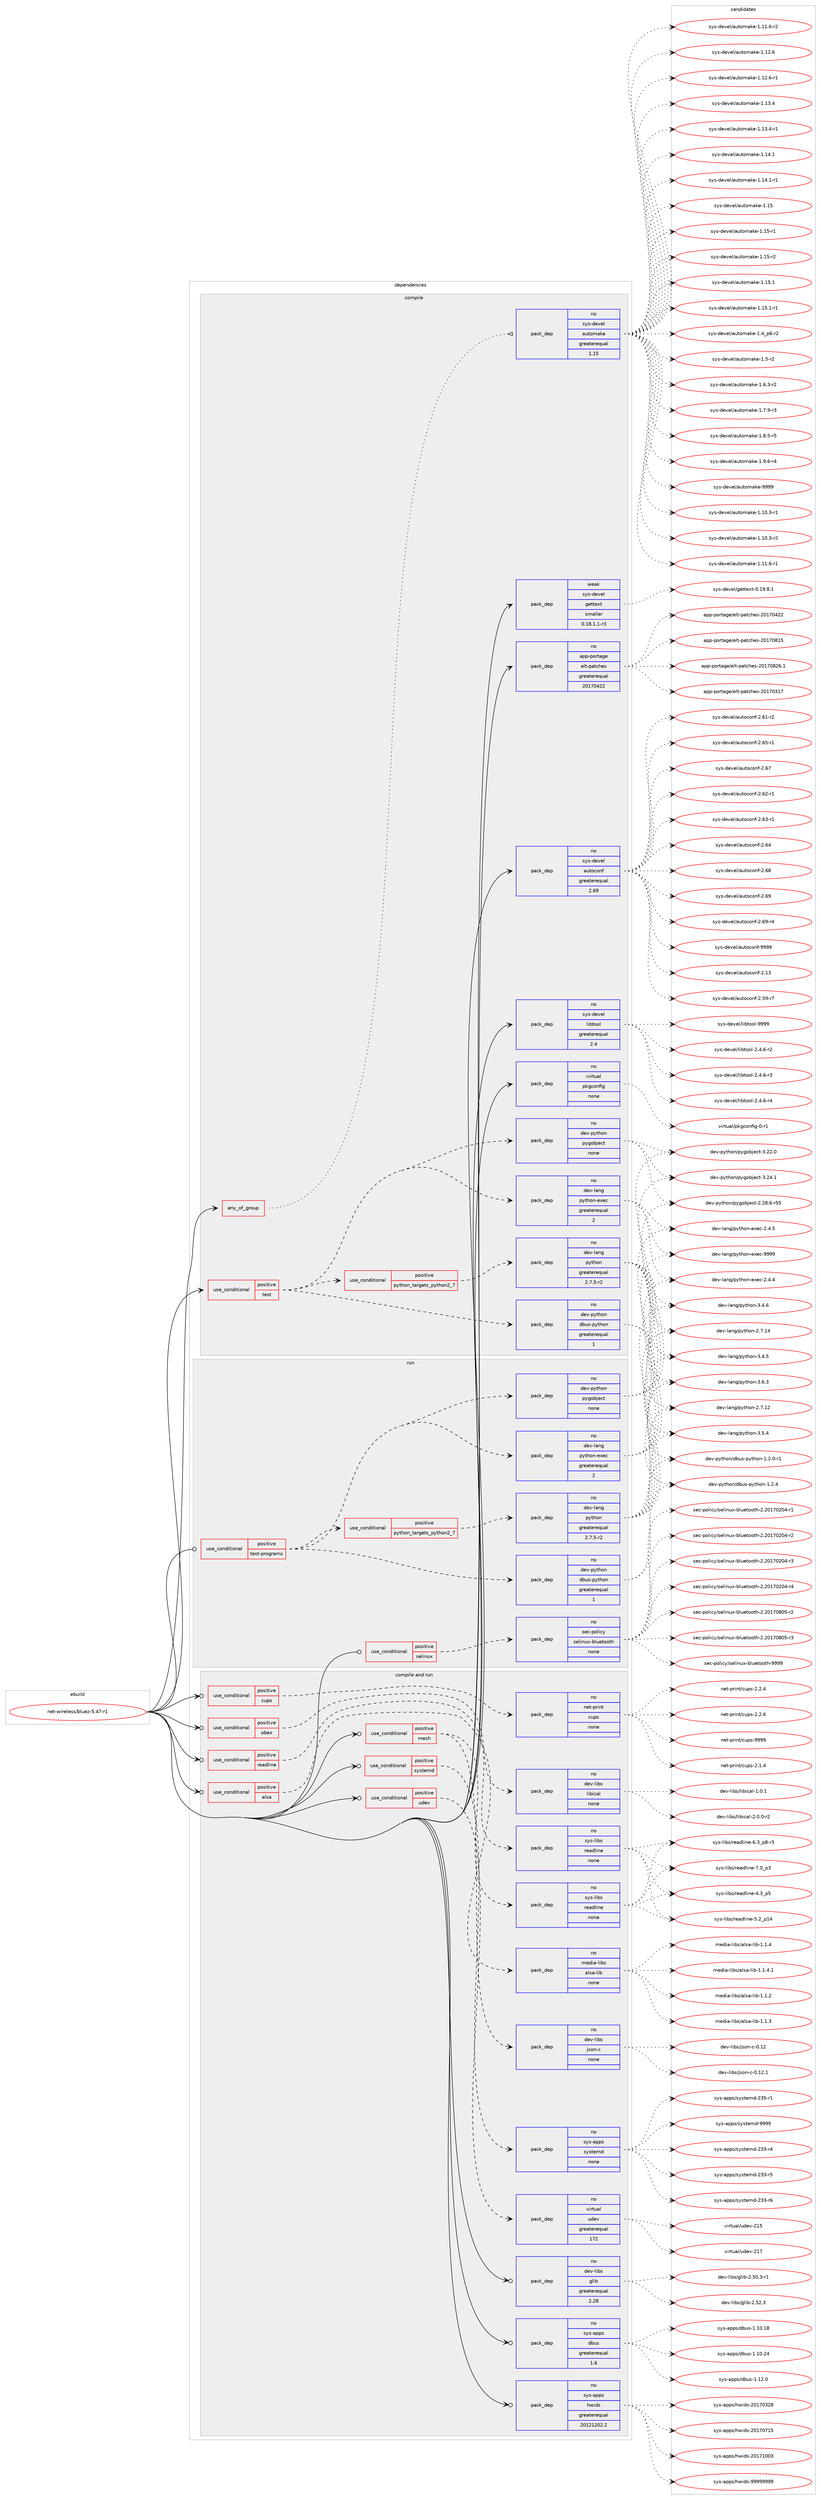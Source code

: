 digraph prolog {

# *************
# Graph options
# *************

newrank=true;
concentrate=true;
compound=true;
graph [rankdir=LR,fontname=Helvetica,fontsize=10,ranksep=1.5];#, ranksep=2.5, nodesep=0.2];
edge  [arrowhead=vee];
node  [fontname=Helvetica,fontsize=10];

# **********
# The ebuild
# **********

subgraph cluster_leftcol {
color=gray;
rank=same;
label=<<i>ebuild</i>>;
id [label="net-wireless/bluez-5.47-r1", color=red, width=4, href="../net-wireless/bluez-5.47-r1.svg"];
}

# ****************
# The dependencies
# ****************

subgraph cluster_midcol {
color=gray;
label=<<i>dependencies</i>>;
subgraph cluster_compile {
fillcolor="#eeeeee";
style=filled;
label=<<i>compile</i>>;
subgraph any7382 {
dependency439016 [label=<<TABLE BORDER="0" CELLBORDER="1" CELLSPACING="0" CELLPADDING="4"><TR><TD CELLPADDING="10">any_of_group</TD></TR></TABLE>>, shape=none, color=red];subgraph pack322866 {
dependency439017 [label=<<TABLE BORDER="0" CELLBORDER="1" CELLSPACING="0" CELLPADDING="4" WIDTH="220"><TR><TD ROWSPAN="6" CELLPADDING="30">pack_dep</TD></TR><TR><TD WIDTH="110">no</TD></TR><TR><TD>sys-devel</TD></TR><TR><TD>automake</TD></TR><TR><TD>greaterequal</TD></TR><TR><TD>1.15</TD></TR></TABLE>>, shape=none, color=blue];
}
dependency439016:e -> dependency439017:w [weight=20,style="dotted",arrowhead="oinv"];
}
id:e -> dependency439016:w [weight=20,style="solid",arrowhead="vee"];
subgraph cond108531 {
dependency439018 [label=<<TABLE BORDER="0" CELLBORDER="1" CELLSPACING="0" CELLPADDING="4"><TR><TD ROWSPAN="3" CELLPADDING="10">use_conditional</TD></TR><TR><TD>positive</TD></TR><TR><TD>test</TD></TR></TABLE>>, shape=none, color=red];
subgraph cond108532 {
dependency439019 [label=<<TABLE BORDER="0" CELLBORDER="1" CELLSPACING="0" CELLPADDING="4"><TR><TD ROWSPAN="3" CELLPADDING="10">use_conditional</TD></TR><TR><TD>positive</TD></TR><TR><TD>python_targets_python2_7</TD></TR></TABLE>>, shape=none, color=red];
subgraph pack322867 {
dependency439020 [label=<<TABLE BORDER="0" CELLBORDER="1" CELLSPACING="0" CELLPADDING="4" WIDTH="220"><TR><TD ROWSPAN="6" CELLPADDING="30">pack_dep</TD></TR><TR><TD WIDTH="110">no</TD></TR><TR><TD>dev-lang</TD></TR><TR><TD>python</TD></TR><TR><TD>greaterequal</TD></TR><TR><TD>2.7.5-r2</TD></TR></TABLE>>, shape=none, color=blue];
}
dependency439019:e -> dependency439020:w [weight=20,style="dashed",arrowhead="vee"];
}
dependency439018:e -> dependency439019:w [weight=20,style="dashed",arrowhead="vee"];
subgraph pack322868 {
dependency439021 [label=<<TABLE BORDER="0" CELLBORDER="1" CELLSPACING="0" CELLPADDING="4" WIDTH="220"><TR><TD ROWSPAN="6" CELLPADDING="30">pack_dep</TD></TR><TR><TD WIDTH="110">no</TD></TR><TR><TD>dev-lang</TD></TR><TR><TD>python-exec</TD></TR><TR><TD>greaterequal</TD></TR><TR><TD>2</TD></TR></TABLE>>, shape=none, color=blue];
}
dependency439018:e -> dependency439021:w [weight=20,style="dashed",arrowhead="vee"];
subgraph pack322869 {
dependency439022 [label=<<TABLE BORDER="0" CELLBORDER="1" CELLSPACING="0" CELLPADDING="4" WIDTH="220"><TR><TD ROWSPAN="6" CELLPADDING="30">pack_dep</TD></TR><TR><TD WIDTH="110">no</TD></TR><TR><TD>dev-python</TD></TR><TR><TD>dbus-python</TD></TR><TR><TD>greaterequal</TD></TR><TR><TD>1</TD></TR></TABLE>>, shape=none, color=blue];
}
dependency439018:e -> dependency439022:w [weight=20,style="dashed",arrowhead="vee"];
subgraph pack322870 {
dependency439023 [label=<<TABLE BORDER="0" CELLBORDER="1" CELLSPACING="0" CELLPADDING="4" WIDTH="220"><TR><TD ROWSPAN="6" CELLPADDING="30">pack_dep</TD></TR><TR><TD WIDTH="110">no</TD></TR><TR><TD>dev-python</TD></TR><TR><TD>pygobject</TD></TR><TR><TD>none</TD></TR><TR><TD></TD></TR></TABLE>>, shape=none, color=blue];
}
dependency439018:e -> dependency439023:w [weight=20,style="dashed",arrowhead="vee"];
}
id:e -> dependency439018:w [weight=20,style="solid",arrowhead="vee"];
subgraph pack322871 {
dependency439024 [label=<<TABLE BORDER="0" CELLBORDER="1" CELLSPACING="0" CELLPADDING="4" WIDTH="220"><TR><TD ROWSPAN="6" CELLPADDING="30">pack_dep</TD></TR><TR><TD WIDTH="110">no</TD></TR><TR><TD>app-portage</TD></TR><TR><TD>elt-patches</TD></TR><TR><TD>greaterequal</TD></TR><TR><TD>20170422</TD></TR></TABLE>>, shape=none, color=blue];
}
id:e -> dependency439024:w [weight=20,style="solid",arrowhead="vee"];
subgraph pack322872 {
dependency439025 [label=<<TABLE BORDER="0" CELLBORDER="1" CELLSPACING="0" CELLPADDING="4" WIDTH="220"><TR><TD ROWSPAN="6" CELLPADDING="30">pack_dep</TD></TR><TR><TD WIDTH="110">no</TD></TR><TR><TD>sys-devel</TD></TR><TR><TD>autoconf</TD></TR><TR><TD>greaterequal</TD></TR><TR><TD>2.69</TD></TR></TABLE>>, shape=none, color=blue];
}
id:e -> dependency439025:w [weight=20,style="solid",arrowhead="vee"];
subgraph pack322873 {
dependency439026 [label=<<TABLE BORDER="0" CELLBORDER="1" CELLSPACING="0" CELLPADDING="4" WIDTH="220"><TR><TD ROWSPAN="6" CELLPADDING="30">pack_dep</TD></TR><TR><TD WIDTH="110">no</TD></TR><TR><TD>sys-devel</TD></TR><TR><TD>libtool</TD></TR><TR><TD>greaterequal</TD></TR><TR><TD>2.4</TD></TR></TABLE>>, shape=none, color=blue];
}
id:e -> dependency439026:w [weight=20,style="solid",arrowhead="vee"];
subgraph pack322874 {
dependency439027 [label=<<TABLE BORDER="0" CELLBORDER="1" CELLSPACING="0" CELLPADDING="4" WIDTH="220"><TR><TD ROWSPAN="6" CELLPADDING="30">pack_dep</TD></TR><TR><TD WIDTH="110">no</TD></TR><TR><TD>virtual</TD></TR><TR><TD>pkgconfig</TD></TR><TR><TD>none</TD></TR><TR><TD></TD></TR></TABLE>>, shape=none, color=blue];
}
id:e -> dependency439027:w [weight=20,style="solid",arrowhead="vee"];
subgraph pack322875 {
dependency439028 [label=<<TABLE BORDER="0" CELLBORDER="1" CELLSPACING="0" CELLPADDING="4" WIDTH="220"><TR><TD ROWSPAN="6" CELLPADDING="30">pack_dep</TD></TR><TR><TD WIDTH="110">weak</TD></TR><TR><TD>sys-devel</TD></TR><TR><TD>gettext</TD></TR><TR><TD>smaller</TD></TR><TR><TD>0.18.1.1-r3</TD></TR></TABLE>>, shape=none, color=blue];
}
id:e -> dependency439028:w [weight=20,style="solid",arrowhead="vee"];
}
subgraph cluster_compileandrun {
fillcolor="#eeeeee";
style=filled;
label=<<i>compile and run</i>>;
subgraph cond108533 {
dependency439029 [label=<<TABLE BORDER="0" CELLBORDER="1" CELLSPACING="0" CELLPADDING="4"><TR><TD ROWSPAN="3" CELLPADDING="10">use_conditional</TD></TR><TR><TD>positive</TD></TR><TR><TD>alsa</TD></TR></TABLE>>, shape=none, color=red];
subgraph pack322876 {
dependency439030 [label=<<TABLE BORDER="0" CELLBORDER="1" CELLSPACING="0" CELLPADDING="4" WIDTH="220"><TR><TD ROWSPAN="6" CELLPADDING="30">pack_dep</TD></TR><TR><TD WIDTH="110">no</TD></TR><TR><TD>media-libs</TD></TR><TR><TD>alsa-lib</TD></TR><TR><TD>none</TD></TR><TR><TD></TD></TR></TABLE>>, shape=none, color=blue];
}
dependency439029:e -> dependency439030:w [weight=20,style="dashed",arrowhead="vee"];
}
id:e -> dependency439029:w [weight=20,style="solid",arrowhead="odotvee"];
subgraph cond108534 {
dependency439031 [label=<<TABLE BORDER="0" CELLBORDER="1" CELLSPACING="0" CELLPADDING="4"><TR><TD ROWSPAN="3" CELLPADDING="10">use_conditional</TD></TR><TR><TD>positive</TD></TR><TR><TD>cups</TD></TR></TABLE>>, shape=none, color=red];
subgraph pack322877 {
dependency439032 [label=<<TABLE BORDER="0" CELLBORDER="1" CELLSPACING="0" CELLPADDING="4" WIDTH="220"><TR><TD ROWSPAN="6" CELLPADDING="30">pack_dep</TD></TR><TR><TD WIDTH="110">no</TD></TR><TR><TD>net-print</TD></TR><TR><TD>cups</TD></TR><TR><TD>none</TD></TR><TR><TD></TD></TR></TABLE>>, shape=none, color=blue];
}
dependency439031:e -> dependency439032:w [weight=20,style="dashed",arrowhead="vee"];
}
id:e -> dependency439031:w [weight=20,style="solid",arrowhead="odotvee"];
subgraph cond108535 {
dependency439033 [label=<<TABLE BORDER="0" CELLBORDER="1" CELLSPACING="0" CELLPADDING="4"><TR><TD ROWSPAN="3" CELLPADDING="10">use_conditional</TD></TR><TR><TD>positive</TD></TR><TR><TD>mesh</TD></TR></TABLE>>, shape=none, color=red];
subgraph pack322878 {
dependency439034 [label=<<TABLE BORDER="0" CELLBORDER="1" CELLSPACING="0" CELLPADDING="4" WIDTH="220"><TR><TD ROWSPAN="6" CELLPADDING="30">pack_dep</TD></TR><TR><TD WIDTH="110">no</TD></TR><TR><TD>dev-libs</TD></TR><TR><TD>json-c</TD></TR><TR><TD>none</TD></TR><TR><TD></TD></TR></TABLE>>, shape=none, color=blue];
}
dependency439033:e -> dependency439034:w [weight=20,style="dashed",arrowhead="vee"];
subgraph pack322879 {
dependency439035 [label=<<TABLE BORDER="0" CELLBORDER="1" CELLSPACING="0" CELLPADDING="4" WIDTH="220"><TR><TD ROWSPAN="6" CELLPADDING="30">pack_dep</TD></TR><TR><TD WIDTH="110">no</TD></TR><TR><TD>sys-libs</TD></TR><TR><TD>readline</TD></TR><TR><TD>none</TD></TR><TR><TD></TD></TR></TABLE>>, shape=none, color=blue];
}
dependency439033:e -> dependency439035:w [weight=20,style="dashed",arrowhead="vee"];
}
id:e -> dependency439033:w [weight=20,style="solid",arrowhead="odotvee"];
subgraph cond108536 {
dependency439036 [label=<<TABLE BORDER="0" CELLBORDER="1" CELLSPACING="0" CELLPADDING="4"><TR><TD ROWSPAN="3" CELLPADDING="10">use_conditional</TD></TR><TR><TD>positive</TD></TR><TR><TD>obex</TD></TR></TABLE>>, shape=none, color=red];
subgraph pack322880 {
dependency439037 [label=<<TABLE BORDER="0" CELLBORDER="1" CELLSPACING="0" CELLPADDING="4" WIDTH="220"><TR><TD ROWSPAN="6" CELLPADDING="30">pack_dep</TD></TR><TR><TD WIDTH="110">no</TD></TR><TR><TD>dev-libs</TD></TR><TR><TD>libical</TD></TR><TR><TD>none</TD></TR><TR><TD></TD></TR></TABLE>>, shape=none, color=blue];
}
dependency439036:e -> dependency439037:w [weight=20,style="dashed",arrowhead="vee"];
}
id:e -> dependency439036:w [weight=20,style="solid",arrowhead="odotvee"];
subgraph cond108537 {
dependency439038 [label=<<TABLE BORDER="0" CELLBORDER="1" CELLSPACING="0" CELLPADDING="4"><TR><TD ROWSPAN="3" CELLPADDING="10">use_conditional</TD></TR><TR><TD>positive</TD></TR><TR><TD>readline</TD></TR></TABLE>>, shape=none, color=red];
subgraph pack322881 {
dependency439039 [label=<<TABLE BORDER="0" CELLBORDER="1" CELLSPACING="0" CELLPADDING="4" WIDTH="220"><TR><TD ROWSPAN="6" CELLPADDING="30">pack_dep</TD></TR><TR><TD WIDTH="110">no</TD></TR><TR><TD>sys-libs</TD></TR><TR><TD>readline</TD></TR><TR><TD>none</TD></TR><TR><TD></TD></TR></TABLE>>, shape=none, color=blue];
}
dependency439038:e -> dependency439039:w [weight=20,style="dashed",arrowhead="vee"];
}
id:e -> dependency439038:w [weight=20,style="solid",arrowhead="odotvee"];
subgraph cond108538 {
dependency439040 [label=<<TABLE BORDER="0" CELLBORDER="1" CELLSPACING="0" CELLPADDING="4"><TR><TD ROWSPAN="3" CELLPADDING="10">use_conditional</TD></TR><TR><TD>positive</TD></TR><TR><TD>systemd</TD></TR></TABLE>>, shape=none, color=red];
subgraph pack322882 {
dependency439041 [label=<<TABLE BORDER="0" CELLBORDER="1" CELLSPACING="0" CELLPADDING="4" WIDTH="220"><TR><TD ROWSPAN="6" CELLPADDING="30">pack_dep</TD></TR><TR><TD WIDTH="110">no</TD></TR><TR><TD>sys-apps</TD></TR><TR><TD>systemd</TD></TR><TR><TD>none</TD></TR><TR><TD></TD></TR></TABLE>>, shape=none, color=blue];
}
dependency439040:e -> dependency439041:w [weight=20,style="dashed",arrowhead="vee"];
}
id:e -> dependency439040:w [weight=20,style="solid",arrowhead="odotvee"];
subgraph cond108539 {
dependency439042 [label=<<TABLE BORDER="0" CELLBORDER="1" CELLSPACING="0" CELLPADDING="4"><TR><TD ROWSPAN="3" CELLPADDING="10">use_conditional</TD></TR><TR><TD>positive</TD></TR><TR><TD>udev</TD></TR></TABLE>>, shape=none, color=red];
subgraph pack322883 {
dependency439043 [label=<<TABLE BORDER="0" CELLBORDER="1" CELLSPACING="0" CELLPADDING="4" WIDTH="220"><TR><TD ROWSPAN="6" CELLPADDING="30">pack_dep</TD></TR><TR><TD WIDTH="110">no</TD></TR><TR><TD>virtual</TD></TR><TR><TD>udev</TD></TR><TR><TD>greaterequal</TD></TR><TR><TD>172</TD></TR></TABLE>>, shape=none, color=blue];
}
dependency439042:e -> dependency439043:w [weight=20,style="dashed",arrowhead="vee"];
}
id:e -> dependency439042:w [weight=20,style="solid",arrowhead="odotvee"];
subgraph pack322884 {
dependency439044 [label=<<TABLE BORDER="0" CELLBORDER="1" CELLSPACING="0" CELLPADDING="4" WIDTH="220"><TR><TD ROWSPAN="6" CELLPADDING="30">pack_dep</TD></TR><TR><TD WIDTH="110">no</TD></TR><TR><TD>dev-libs</TD></TR><TR><TD>glib</TD></TR><TR><TD>greaterequal</TD></TR><TR><TD>2.28</TD></TR></TABLE>>, shape=none, color=blue];
}
id:e -> dependency439044:w [weight=20,style="solid",arrowhead="odotvee"];
subgraph pack322885 {
dependency439045 [label=<<TABLE BORDER="0" CELLBORDER="1" CELLSPACING="0" CELLPADDING="4" WIDTH="220"><TR><TD ROWSPAN="6" CELLPADDING="30">pack_dep</TD></TR><TR><TD WIDTH="110">no</TD></TR><TR><TD>sys-apps</TD></TR><TR><TD>dbus</TD></TR><TR><TD>greaterequal</TD></TR><TR><TD>1.6</TD></TR></TABLE>>, shape=none, color=blue];
}
id:e -> dependency439045:w [weight=20,style="solid",arrowhead="odotvee"];
subgraph pack322886 {
dependency439046 [label=<<TABLE BORDER="0" CELLBORDER="1" CELLSPACING="0" CELLPADDING="4" WIDTH="220"><TR><TD ROWSPAN="6" CELLPADDING="30">pack_dep</TD></TR><TR><TD WIDTH="110">no</TD></TR><TR><TD>sys-apps</TD></TR><TR><TD>hwids</TD></TR><TR><TD>greaterequal</TD></TR><TR><TD>20121202.2</TD></TR></TABLE>>, shape=none, color=blue];
}
id:e -> dependency439046:w [weight=20,style="solid",arrowhead="odotvee"];
}
subgraph cluster_run {
fillcolor="#eeeeee";
style=filled;
label=<<i>run</i>>;
subgraph cond108540 {
dependency439047 [label=<<TABLE BORDER="0" CELLBORDER="1" CELLSPACING="0" CELLPADDING="4"><TR><TD ROWSPAN="3" CELLPADDING="10">use_conditional</TD></TR><TR><TD>positive</TD></TR><TR><TD>selinux</TD></TR></TABLE>>, shape=none, color=red];
subgraph pack322887 {
dependency439048 [label=<<TABLE BORDER="0" CELLBORDER="1" CELLSPACING="0" CELLPADDING="4" WIDTH="220"><TR><TD ROWSPAN="6" CELLPADDING="30">pack_dep</TD></TR><TR><TD WIDTH="110">no</TD></TR><TR><TD>sec-policy</TD></TR><TR><TD>selinux-bluetooth</TD></TR><TR><TD>none</TD></TR><TR><TD></TD></TR></TABLE>>, shape=none, color=blue];
}
dependency439047:e -> dependency439048:w [weight=20,style="dashed",arrowhead="vee"];
}
id:e -> dependency439047:w [weight=20,style="solid",arrowhead="odot"];
subgraph cond108541 {
dependency439049 [label=<<TABLE BORDER="0" CELLBORDER="1" CELLSPACING="0" CELLPADDING="4"><TR><TD ROWSPAN="3" CELLPADDING="10">use_conditional</TD></TR><TR><TD>positive</TD></TR><TR><TD>test-programs</TD></TR></TABLE>>, shape=none, color=red];
subgraph cond108542 {
dependency439050 [label=<<TABLE BORDER="0" CELLBORDER="1" CELLSPACING="0" CELLPADDING="4"><TR><TD ROWSPAN="3" CELLPADDING="10">use_conditional</TD></TR><TR><TD>positive</TD></TR><TR><TD>python_targets_python2_7</TD></TR></TABLE>>, shape=none, color=red];
subgraph pack322888 {
dependency439051 [label=<<TABLE BORDER="0" CELLBORDER="1" CELLSPACING="0" CELLPADDING="4" WIDTH="220"><TR><TD ROWSPAN="6" CELLPADDING="30">pack_dep</TD></TR><TR><TD WIDTH="110">no</TD></TR><TR><TD>dev-lang</TD></TR><TR><TD>python</TD></TR><TR><TD>greaterequal</TD></TR><TR><TD>2.7.5-r2</TD></TR></TABLE>>, shape=none, color=blue];
}
dependency439050:e -> dependency439051:w [weight=20,style="dashed",arrowhead="vee"];
}
dependency439049:e -> dependency439050:w [weight=20,style="dashed",arrowhead="vee"];
subgraph pack322889 {
dependency439052 [label=<<TABLE BORDER="0" CELLBORDER="1" CELLSPACING="0" CELLPADDING="4" WIDTH="220"><TR><TD ROWSPAN="6" CELLPADDING="30">pack_dep</TD></TR><TR><TD WIDTH="110">no</TD></TR><TR><TD>dev-lang</TD></TR><TR><TD>python-exec</TD></TR><TR><TD>greaterequal</TD></TR><TR><TD>2</TD></TR></TABLE>>, shape=none, color=blue];
}
dependency439049:e -> dependency439052:w [weight=20,style="dashed",arrowhead="vee"];
subgraph pack322890 {
dependency439053 [label=<<TABLE BORDER="0" CELLBORDER="1" CELLSPACING="0" CELLPADDING="4" WIDTH="220"><TR><TD ROWSPAN="6" CELLPADDING="30">pack_dep</TD></TR><TR><TD WIDTH="110">no</TD></TR><TR><TD>dev-python</TD></TR><TR><TD>dbus-python</TD></TR><TR><TD>greaterequal</TD></TR><TR><TD>1</TD></TR></TABLE>>, shape=none, color=blue];
}
dependency439049:e -> dependency439053:w [weight=20,style="dashed",arrowhead="vee"];
subgraph pack322891 {
dependency439054 [label=<<TABLE BORDER="0" CELLBORDER="1" CELLSPACING="0" CELLPADDING="4" WIDTH="220"><TR><TD ROWSPAN="6" CELLPADDING="30">pack_dep</TD></TR><TR><TD WIDTH="110">no</TD></TR><TR><TD>dev-python</TD></TR><TR><TD>pygobject</TD></TR><TR><TD>none</TD></TR><TR><TD></TD></TR></TABLE>>, shape=none, color=blue];
}
dependency439049:e -> dependency439054:w [weight=20,style="dashed",arrowhead="vee"];
}
id:e -> dependency439049:w [weight=20,style="solid",arrowhead="odot"];
}
}

# **************
# The candidates
# **************

subgraph cluster_choices {
rank=same;
color=gray;
label=<<i>candidates</i>>;

subgraph choice322866 {
color=black;
nodesep=1;
choice11512111545100101118101108479711711611110997107101454946494846514511449 [label="sys-devel/automake-1.10.3-r1", color=red, width=4,href="../sys-devel/automake-1.10.3-r1.svg"];
choice11512111545100101118101108479711711611110997107101454946494846514511450 [label="sys-devel/automake-1.10.3-r2", color=red, width=4,href="../sys-devel/automake-1.10.3-r2.svg"];
choice11512111545100101118101108479711711611110997107101454946494946544511449 [label="sys-devel/automake-1.11.6-r1", color=red, width=4,href="../sys-devel/automake-1.11.6-r1.svg"];
choice11512111545100101118101108479711711611110997107101454946494946544511450 [label="sys-devel/automake-1.11.6-r2", color=red, width=4,href="../sys-devel/automake-1.11.6-r2.svg"];
choice1151211154510010111810110847971171161111099710710145494649504654 [label="sys-devel/automake-1.12.6", color=red, width=4,href="../sys-devel/automake-1.12.6.svg"];
choice11512111545100101118101108479711711611110997107101454946495046544511449 [label="sys-devel/automake-1.12.6-r1", color=red, width=4,href="../sys-devel/automake-1.12.6-r1.svg"];
choice1151211154510010111810110847971171161111099710710145494649514652 [label="sys-devel/automake-1.13.4", color=red, width=4,href="../sys-devel/automake-1.13.4.svg"];
choice11512111545100101118101108479711711611110997107101454946495146524511449 [label="sys-devel/automake-1.13.4-r1", color=red, width=4,href="../sys-devel/automake-1.13.4-r1.svg"];
choice1151211154510010111810110847971171161111099710710145494649524649 [label="sys-devel/automake-1.14.1", color=red, width=4,href="../sys-devel/automake-1.14.1.svg"];
choice11512111545100101118101108479711711611110997107101454946495246494511449 [label="sys-devel/automake-1.14.1-r1", color=red, width=4,href="../sys-devel/automake-1.14.1-r1.svg"];
choice115121115451001011181011084797117116111109971071014549464953 [label="sys-devel/automake-1.15", color=red, width=4,href="../sys-devel/automake-1.15.svg"];
choice1151211154510010111810110847971171161111099710710145494649534511449 [label="sys-devel/automake-1.15-r1", color=red, width=4,href="../sys-devel/automake-1.15-r1.svg"];
choice1151211154510010111810110847971171161111099710710145494649534511450 [label="sys-devel/automake-1.15-r2", color=red, width=4,href="../sys-devel/automake-1.15-r2.svg"];
choice1151211154510010111810110847971171161111099710710145494649534649 [label="sys-devel/automake-1.15.1", color=red, width=4,href="../sys-devel/automake-1.15.1.svg"];
choice11512111545100101118101108479711711611110997107101454946495346494511449 [label="sys-devel/automake-1.15.1-r1", color=red, width=4,href="../sys-devel/automake-1.15.1-r1.svg"];
choice115121115451001011181011084797117116111109971071014549465295112544511450 [label="sys-devel/automake-1.4_p6-r2", color=red, width=4,href="../sys-devel/automake-1.4_p6-r2.svg"];
choice11512111545100101118101108479711711611110997107101454946534511450 [label="sys-devel/automake-1.5-r2", color=red, width=4,href="../sys-devel/automake-1.5-r2.svg"];
choice115121115451001011181011084797117116111109971071014549465446514511450 [label="sys-devel/automake-1.6.3-r2", color=red, width=4,href="../sys-devel/automake-1.6.3-r2.svg"];
choice115121115451001011181011084797117116111109971071014549465546574511451 [label="sys-devel/automake-1.7.9-r3", color=red, width=4,href="../sys-devel/automake-1.7.9-r3.svg"];
choice115121115451001011181011084797117116111109971071014549465646534511453 [label="sys-devel/automake-1.8.5-r5", color=red, width=4,href="../sys-devel/automake-1.8.5-r5.svg"];
choice115121115451001011181011084797117116111109971071014549465746544511452 [label="sys-devel/automake-1.9.6-r4", color=red, width=4,href="../sys-devel/automake-1.9.6-r4.svg"];
choice115121115451001011181011084797117116111109971071014557575757 [label="sys-devel/automake-9999", color=red, width=4,href="../sys-devel/automake-9999.svg"];
dependency439017:e -> choice11512111545100101118101108479711711611110997107101454946494846514511449:w [style=dotted,weight="100"];
dependency439017:e -> choice11512111545100101118101108479711711611110997107101454946494846514511450:w [style=dotted,weight="100"];
dependency439017:e -> choice11512111545100101118101108479711711611110997107101454946494946544511449:w [style=dotted,weight="100"];
dependency439017:e -> choice11512111545100101118101108479711711611110997107101454946494946544511450:w [style=dotted,weight="100"];
dependency439017:e -> choice1151211154510010111810110847971171161111099710710145494649504654:w [style=dotted,weight="100"];
dependency439017:e -> choice11512111545100101118101108479711711611110997107101454946495046544511449:w [style=dotted,weight="100"];
dependency439017:e -> choice1151211154510010111810110847971171161111099710710145494649514652:w [style=dotted,weight="100"];
dependency439017:e -> choice11512111545100101118101108479711711611110997107101454946495146524511449:w [style=dotted,weight="100"];
dependency439017:e -> choice1151211154510010111810110847971171161111099710710145494649524649:w [style=dotted,weight="100"];
dependency439017:e -> choice11512111545100101118101108479711711611110997107101454946495246494511449:w [style=dotted,weight="100"];
dependency439017:e -> choice115121115451001011181011084797117116111109971071014549464953:w [style=dotted,weight="100"];
dependency439017:e -> choice1151211154510010111810110847971171161111099710710145494649534511449:w [style=dotted,weight="100"];
dependency439017:e -> choice1151211154510010111810110847971171161111099710710145494649534511450:w [style=dotted,weight="100"];
dependency439017:e -> choice1151211154510010111810110847971171161111099710710145494649534649:w [style=dotted,weight="100"];
dependency439017:e -> choice11512111545100101118101108479711711611110997107101454946495346494511449:w [style=dotted,weight="100"];
dependency439017:e -> choice115121115451001011181011084797117116111109971071014549465295112544511450:w [style=dotted,weight="100"];
dependency439017:e -> choice11512111545100101118101108479711711611110997107101454946534511450:w [style=dotted,weight="100"];
dependency439017:e -> choice115121115451001011181011084797117116111109971071014549465446514511450:w [style=dotted,weight="100"];
dependency439017:e -> choice115121115451001011181011084797117116111109971071014549465546574511451:w [style=dotted,weight="100"];
dependency439017:e -> choice115121115451001011181011084797117116111109971071014549465646534511453:w [style=dotted,weight="100"];
dependency439017:e -> choice115121115451001011181011084797117116111109971071014549465746544511452:w [style=dotted,weight="100"];
dependency439017:e -> choice115121115451001011181011084797117116111109971071014557575757:w [style=dotted,weight="100"];
}
subgraph choice322867 {
color=black;
nodesep=1;
choice10010111845108971101034711212111610411111045504655464950 [label="dev-lang/python-2.7.12", color=red, width=4,href="../dev-lang/python-2.7.12.svg"];
choice10010111845108971101034711212111610411111045504655464952 [label="dev-lang/python-2.7.14", color=red, width=4,href="../dev-lang/python-2.7.14.svg"];
choice100101118451089711010347112121116104111110455146524653 [label="dev-lang/python-3.4.5", color=red, width=4,href="../dev-lang/python-3.4.5.svg"];
choice100101118451089711010347112121116104111110455146524654 [label="dev-lang/python-3.4.6", color=red, width=4,href="../dev-lang/python-3.4.6.svg"];
choice100101118451089711010347112121116104111110455146534652 [label="dev-lang/python-3.5.4", color=red, width=4,href="../dev-lang/python-3.5.4.svg"];
choice100101118451089711010347112121116104111110455146544651 [label="dev-lang/python-3.6.3", color=red, width=4,href="../dev-lang/python-3.6.3.svg"];
dependency439020:e -> choice10010111845108971101034711212111610411111045504655464950:w [style=dotted,weight="100"];
dependency439020:e -> choice10010111845108971101034711212111610411111045504655464952:w [style=dotted,weight="100"];
dependency439020:e -> choice100101118451089711010347112121116104111110455146524653:w [style=dotted,weight="100"];
dependency439020:e -> choice100101118451089711010347112121116104111110455146524654:w [style=dotted,weight="100"];
dependency439020:e -> choice100101118451089711010347112121116104111110455146534652:w [style=dotted,weight="100"];
dependency439020:e -> choice100101118451089711010347112121116104111110455146544651:w [style=dotted,weight="100"];
}
subgraph choice322868 {
color=black;
nodesep=1;
choice1001011184510897110103471121211161041111104510112010199455046524652 [label="dev-lang/python-exec-2.4.4", color=red, width=4,href="../dev-lang/python-exec-2.4.4.svg"];
choice1001011184510897110103471121211161041111104510112010199455046524653 [label="dev-lang/python-exec-2.4.5", color=red, width=4,href="../dev-lang/python-exec-2.4.5.svg"];
choice10010111845108971101034711212111610411111045101120101994557575757 [label="dev-lang/python-exec-9999", color=red, width=4,href="../dev-lang/python-exec-9999.svg"];
dependency439021:e -> choice1001011184510897110103471121211161041111104510112010199455046524652:w [style=dotted,weight="100"];
dependency439021:e -> choice1001011184510897110103471121211161041111104510112010199455046524653:w [style=dotted,weight="100"];
dependency439021:e -> choice10010111845108971101034711212111610411111045101120101994557575757:w [style=dotted,weight="100"];
}
subgraph choice322869 {
color=black;
nodesep=1;
choice100101118451121211161041111104710098117115451121211161041111104549465046484511449 [label="dev-python/dbus-python-1.2.0-r1", color=red, width=4,href="../dev-python/dbus-python-1.2.0-r1.svg"];
choice10010111845112121116104111110471009811711545112121116104111110454946504652 [label="dev-python/dbus-python-1.2.4", color=red, width=4,href="../dev-python/dbus-python-1.2.4.svg"];
dependency439022:e -> choice100101118451121211161041111104710098117115451121211161041111104549465046484511449:w [style=dotted,weight="100"];
dependency439022:e -> choice10010111845112121116104111110471009811711545112121116104111110454946504652:w [style=dotted,weight="100"];
}
subgraph choice322870 {
color=black;
nodesep=1;
choice1001011184511212111610411111047112121103111981061019911645504650564654451145353 [label="dev-python/pygobject-2.28.6-r55", color=red, width=4,href="../dev-python/pygobject-2.28.6-r55.svg"];
choice1001011184511212111610411111047112121103111981061019911645514650504648 [label="dev-python/pygobject-3.22.0", color=red, width=4,href="../dev-python/pygobject-3.22.0.svg"];
choice1001011184511212111610411111047112121103111981061019911645514650524649 [label="dev-python/pygobject-3.24.1", color=red, width=4,href="../dev-python/pygobject-3.24.1.svg"];
dependency439023:e -> choice1001011184511212111610411111047112121103111981061019911645504650564654451145353:w [style=dotted,weight="100"];
dependency439023:e -> choice1001011184511212111610411111047112121103111981061019911645514650504648:w [style=dotted,weight="100"];
dependency439023:e -> choice1001011184511212111610411111047112121103111981061019911645514650524649:w [style=dotted,weight="100"];
}
subgraph choice322871 {
color=black;
nodesep=1;
choice97112112451121111141169710310147101108116451129711699104101115455048495548514955 [label="app-portage/elt-patches-20170317", color=red, width=4,href="../app-portage/elt-patches-20170317.svg"];
choice97112112451121111141169710310147101108116451129711699104101115455048495548525050 [label="app-portage/elt-patches-20170422", color=red, width=4,href="../app-portage/elt-patches-20170422.svg"];
choice97112112451121111141169710310147101108116451129711699104101115455048495548564953 [label="app-portage/elt-patches-20170815", color=red, width=4,href="../app-portage/elt-patches-20170815.svg"];
choice971121124511211111411697103101471011081164511297116991041011154550484955485650544649 [label="app-portage/elt-patches-20170826.1", color=red, width=4,href="../app-portage/elt-patches-20170826.1.svg"];
dependency439024:e -> choice97112112451121111141169710310147101108116451129711699104101115455048495548514955:w [style=dotted,weight="100"];
dependency439024:e -> choice97112112451121111141169710310147101108116451129711699104101115455048495548525050:w [style=dotted,weight="100"];
dependency439024:e -> choice97112112451121111141169710310147101108116451129711699104101115455048495548564953:w [style=dotted,weight="100"];
dependency439024:e -> choice971121124511211111411697103101471011081164511297116991041011154550484955485650544649:w [style=dotted,weight="100"];
}
subgraph choice322872 {
color=black;
nodesep=1;
choice115121115451001011181011084797117116111991111101024550464951 [label="sys-devel/autoconf-2.13", color=red, width=4,href="../sys-devel/autoconf-2.13.svg"];
choice1151211154510010111810110847971171161119911111010245504653574511455 [label="sys-devel/autoconf-2.59-r7", color=red, width=4,href="../sys-devel/autoconf-2.59-r7.svg"];
choice1151211154510010111810110847971171161119911111010245504654494511450 [label="sys-devel/autoconf-2.61-r2", color=red, width=4,href="../sys-devel/autoconf-2.61-r2.svg"];
choice1151211154510010111810110847971171161119911111010245504654504511449 [label="sys-devel/autoconf-2.62-r1", color=red, width=4,href="../sys-devel/autoconf-2.62-r1.svg"];
choice1151211154510010111810110847971171161119911111010245504654514511449 [label="sys-devel/autoconf-2.63-r1", color=red, width=4,href="../sys-devel/autoconf-2.63-r1.svg"];
choice115121115451001011181011084797117116111991111101024550465452 [label="sys-devel/autoconf-2.64", color=red, width=4,href="../sys-devel/autoconf-2.64.svg"];
choice1151211154510010111810110847971171161119911111010245504654534511449 [label="sys-devel/autoconf-2.65-r1", color=red, width=4,href="../sys-devel/autoconf-2.65-r1.svg"];
choice115121115451001011181011084797117116111991111101024550465455 [label="sys-devel/autoconf-2.67", color=red, width=4,href="../sys-devel/autoconf-2.67.svg"];
choice115121115451001011181011084797117116111991111101024550465456 [label="sys-devel/autoconf-2.68", color=red, width=4,href="../sys-devel/autoconf-2.68.svg"];
choice115121115451001011181011084797117116111991111101024550465457 [label="sys-devel/autoconf-2.69", color=red, width=4,href="../sys-devel/autoconf-2.69.svg"];
choice1151211154510010111810110847971171161119911111010245504654574511452 [label="sys-devel/autoconf-2.69-r4", color=red, width=4,href="../sys-devel/autoconf-2.69-r4.svg"];
choice115121115451001011181011084797117116111991111101024557575757 [label="sys-devel/autoconf-9999", color=red, width=4,href="../sys-devel/autoconf-9999.svg"];
dependency439025:e -> choice115121115451001011181011084797117116111991111101024550464951:w [style=dotted,weight="100"];
dependency439025:e -> choice1151211154510010111810110847971171161119911111010245504653574511455:w [style=dotted,weight="100"];
dependency439025:e -> choice1151211154510010111810110847971171161119911111010245504654494511450:w [style=dotted,weight="100"];
dependency439025:e -> choice1151211154510010111810110847971171161119911111010245504654504511449:w [style=dotted,weight="100"];
dependency439025:e -> choice1151211154510010111810110847971171161119911111010245504654514511449:w [style=dotted,weight="100"];
dependency439025:e -> choice115121115451001011181011084797117116111991111101024550465452:w [style=dotted,weight="100"];
dependency439025:e -> choice1151211154510010111810110847971171161119911111010245504654534511449:w [style=dotted,weight="100"];
dependency439025:e -> choice115121115451001011181011084797117116111991111101024550465455:w [style=dotted,weight="100"];
dependency439025:e -> choice115121115451001011181011084797117116111991111101024550465456:w [style=dotted,weight="100"];
dependency439025:e -> choice115121115451001011181011084797117116111991111101024550465457:w [style=dotted,weight="100"];
dependency439025:e -> choice1151211154510010111810110847971171161119911111010245504654574511452:w [style=dotted,weight="100"];
dependency439025:e -> choice115121115451001011181011084797117116111991111101024557575757:w [style=dotted,weight="100"];
}
subgraph choice322873 {
color=black;
nodesep=1;
choice1151211154510010111810110847108105981161111111084550465246544511450 [label="sys-devel/libtool-2.4.6-r2", color=red, width=4,href="../sys-devel/libtool-2.4.6-r2.svg"];
choice1151211154510010111810110847108105981161111111084550465246544511451 [label="sys-devel/libtool-2.4.6-r3", color=red, width=4,href="../sys-devel/libtool-2.4.6-r3.svg"];
choice1151211154510010111810110847108105981161111111084550465246544511452 [label="sys-devel/libtool-2.4.6-r4", color=red, width=4,href="../sys-devel/libtool-2.4.6-r4.svg"];
choice1151211154510010111810110847108105981161111111084557575757 [label="sys-devel/libtool-9999", color=red, width=4,href="../sys-devel/libtool-9999.svg"];
dependency439026:e -> choice1151211154510010111810110847108105981161111111084550465246544511450:w [style=dotted,weight="100"];
dependency439026:e -> choice1151211154510010111810110847108105981161111111084550465246544511451:w [style=dotted,weight="100"];
dependency439026:e -> choice1151211154510010111810110847108105981161111111084550465246544511452:w [style=dotted,weight="100"];
dependency439026:e -> choice1151211154510010111810110847108105981161111111084557575757:w [style=dotted,weight="100"];
}
subgraph choice322874 {
color=black;
nodesep=1;
choice11810511411611797108471121071039911111010210510345484511449 [label="virtual/pkgconfig-0-r1", color=red, width=4,href="../virtual/pkgconfig-0-r1.svg"];
dependency439027:e -> choice11810511411611797108471121071039911111010210510345484511449:w [style=dotted,weight="100"];
}
subgraph choice322875 {
color=black;
nodesep=1;
choice1151211154510010111810110847103101116116101120116454846495746564649 [label="sys-devel/gettext-0.19.8.1", color=red, width=4,href="../sys-devel/gettext-0.19.8.1.svg"];
dependency439028:e -> choice1151211154510010111810110847103101116116101120116454846495746564649:w [style=dotted,weight="100"];
}
subgraph choice322876 {
color=black;
nodesep=1;
choice1091011001059745108105981154797108115974510810598454946494650 [label="media-libs/alsa-lib-1.1.2", color=red, width=4,href="../media-libs/alsa-lib-1.1.2.svg"];
choice1091011001059745108105981154797108115974510810598454946494651 [label="media-libs/alsa-lib-1.1.3", color=red, width=4,href="../media-libs/alsa-lib-1.1.3.svg"];
choice1091011001059745108105981154797108115974510810598454946494652 [label="media-libs/alsa-lib-1.1.4", color=red, width=4,href="../media-libs/alsa-lib-1.1.4.svg"];
choice10910110010597451081059811547971081159745108105984549464946524649 [label="media-libs/alsa-lib-1.1.4.1", color=red, width=4,href="../media-libs/alsa-lib-1.1.4.1.svg"];
dependency439030:e -> choice1091011001059745108105981154797108115974510810598454946494650:w [style=dotted,weight="100"];
dependency439030:e -> choice1091011001059745108105981154797108115974510810598454946494651:w [style=dotted,weight="100"];
dependency439030:e -> choice1091011001059745108105981154797108115974510810598454946494652:w [style=dotted,weight="100"];
dependency439030:e -> choice10910110010597451081059811547971081159745108105984549464946524649:w [style=dotted,weight="100"];
}
subgraph choice322877 {
color=black;
nodesep=1;
choice110101116451121141051101164799117112115455046494652 [label="net-print/cups-2.1.4", color=red, width=4,href="../net-print/cups-2.1.4.svg"];
choice110101116451121141051101164799117112115455046504652 [label="net-print/cups-2.2.4", color=red, width=4,href="../net-print/cups-2.2.4.svg"];
choice110101116451121141051101164799117112115455046504654 [label="net-print/cups-2.2.6", color=red, width=4,href="../net-print/cups-2.2.6.svg"];
choice1101011164511211410511011647991171121154557575757 [label="net-print/cups-9999", color=red, width=4,href="../net-print/cups-9999.svg"];
dependency439032:e -> choice110101116451121141051101164799117112115455046494652:w [style=dotted,weight="100"];
dependency439032:e -> choice110101116451121141051101164799117112115455046504652:w [style=dotted,weight="100"];
dependency439032:e -> choice110101116451121141051101164799117112115455046504654:w [style=dotted,weight="100"];
dependency439032:e -> choice1101011164511211410511011647991171121154557575757:w [style=dotted,weight="100"];
}
subgraph choice322878 {
color=black;
nodesep=1;
choice10010111845108105981154710611511111045994548464950 [label="dev-libs/json-c-0.12", color=red, width=4,href="../dev-libs/json-c-0.12.svg"];
choice100101118451081059811547106115111110459945484649504649 [label="dev-libs/json-c-0.12.1", color=red, width=4,href="../dev-libs/json-c-0.12.1.svg"];
dependency439034:e -> choice10010111845108105981154710611511111045994548464950:w [style=dotted,weight="100"];
dependency439034:e -> choice100101118451081059811547106115111110459945484649504649:w [style=dotted,weight="100"];
}
subgraph choice322879 {
color=black;
nodesep=1;
choice11512111545108105981154711410197100108105110101455246519511253 [label="sys-libs/readline-4.3_p5", color=red, width=4,href="../sys-libs/readline-4.3_p5.svg"];
choice1151211154510810598115471141019710010810511010145534650951124952 [label="sys-libs/readline-5.2_p14", color=red, width=4,href="../sys-libs/readline-5.2_p14.svg"];
choice115121115451081059811547114101971001081051101014554465195112564511451 [label="sys-libs/readline-6.3_p8-r3", color=red, width=4,href="../sys-libs/readline-6.3_p8-r3.svg"];
choice11512111545108105981154711410197100108105110101455546489511251 [label="sys-libs/readline-7.0_p3", color=red, width=4,href="../sys-libs/readline-7.0_p3.svg"];
dependency439035:e -> choice11512111545108105981154711410197100108105110101455246519511253:w [style=dotted,weight="100"];
dependency439035:e -> choice1151211154510810598115471141019710010810511010145534650951124952:w [style=dotted,weight="100"];
dependency439035:e -> choice115121115451081059811547114101971001081051101014554465195112564511451:w [style=dotted,weight="100"];
dependency439035:e -> choice11512111545108105981154711410197100108105110101455546489511251:w [style=dotted,weight="100"];
}
subgraph choice322880 {
color=black;
nodesep=1;
choice100101118451081059811547108105981059997108454946484649 [label="dev-libs/libical-1.0.1", color=red, width=4,href="../dev-libs/libical-1.0.1.svg"];
choice1001011184510810598115471081059810599971084550464846484511450 [label="dev-libs/libical-2.0.0-r2", color=red, width=4,href="../dev-libs/libical-2.0.0-r2.svg"];
dependency439037:e -> choice100101118451081059811547108105981059997108454946484649:w [style=dotted,weight="100"];
dependency439037:e -> choice1001011184510810598115471081059810599971084550464846484511450:w [style=dotted,weight="100"];
}
subgraph choice322881 {
color=black;
nodesep=1;
choice11512111545108105981154711410197100108105110101455246519511253 [label="sys-libs/readline-4.3_p5", color=red, width=4,href="../sys-libs/readline-4.3_p5.svg"];
choice1151211154510810598115471141019710010810511010145534650951124952 [label="sys-libs/readline-5.2_p14", color=red, width=4,href="../sys-libs/readline-5.2_p14.svg"];
choice115121115451081059811547114101971001081051101014554465195112564511451 [label="sys-libs/readline-6.3_p8-r3", color=red, width=4,href="../sys-libs/readline-6.3_p8-r3.svg"];
choice11512111545108105981154711410197100108105110101455546489511251 [label="sys-libs/readline-7.0_p3", color=red, width=4,href="../sys-libs/readline-7.0_p3.svg"];
dependency439039:e -> choice11512111545108105981154711410197100108105110101455246519511253:w [style=dotted,weight="100"];
dependency439039:e -> choice1151211154510810598115471141019710010810511010145534650951124952:w [style=dotted,weight="100"];
dependency439039:e -> choice115121115451081059811547114101971001081051101014554465195112564511451:w [style=dotted,weight="100"];
dependency439039:e -> choice11512111545108105981154711410197100108105110101455546489511251:w [style=dotted,weight="100"];
}
subgraph choice322882 {
color=black;
nodesep=1;
choice115121115459711211211547115121115116101109100455051514511452 [label="sys-apps/systemd-233-r4", color=red, width=4,href="../sys-apps/systemd-233-r4.svg"];
choice115121115459711211211547115121115116101109100455051514511453 [label="sys-apps/systemd-233-r5", color=red, width=4,href="../sys-apps/systemd-233-r5.svg"];
choice115121115459711211211547115121115116101109100455051514511454 [label="sys-apps/systemd-233-r6", color=red, width=4,href="../sys-apps/systemd-233-r6.svg"];
choice115121115459711211211547115121115116101109100455051534511449 [label="sys-apps/systemd-235-r1", color=red, width=4,href="../sys-apps/systemd-235-r1.svg"];
choice1151211154597112112115471151211151161011091004557575757 [label="sys-apps/systemd-9999", color=red, width=4,href="../sys-apps/systemd-9999.svg"];
dependency439041:e -> choice115121115459711211211547115121115116101109100455051514511452:w [style=dotted,weight="100"];
dependency439041:e -> choice115121115459711211211547115121115116101109100455051514511453:w [style=dotted,weight="100"];
dependency439041:e -> choice115121115459711211211547115121115116101109100455051514511454:w [style=dotted,weight="100"];
dependency439041:e -> choice115121115459711211211547115121115116101109100455051534511449:w [style=dotted,weight="100"];
dependency439041:e -> choice1151211154597112112115471151211151161011091004557575757:w [style=dotted,weight="100"];
}
subgraph choice322883 {
color=black;
nodesep=1;
choice118105114116117971084711710010111845504953 [label="virtual/udev-215", color=red, width=4,href="../virtual/udev-215.svg"];
choice118105114116117971084711710010111845504955 [label="virtual/udev-217", color=red, width=4,href="../virtual/udev-217.svg"];
dependency439043:e -> choice118105114116117971084711710010111845504953:w [style=dotted,weight="100"];
dependency439043:e -> choice118105114116117971084711710010111845504955:w [style=dotted,weight="100"];
}
subgraph choice322884 {
color=black;
nodesep=1;
choice10010111845108105981154710310810598455046534846514511449 [label="dev-libs/glib-2.50.3-r1", color=red, width=4,href="../dev-libs/glib-2.50.3-r1.svg"];
choice1001011184510810598115471031081059845504653504651 [label="dev-libs/glib-2.52.3", color=red, width=4,href="../dev-libs/glib-2.52.3.svg"];
dependency439044:e -> choice10010111845108105981154710310810598455046534846514511449:w [style=dotted,weight="100"];
dependency439044:e -> choice1001011184510810598115471031081059845504653504651:w [style=dotted,weight="100"];
}
subgraph choice322885 {
color=black;
nodesep=1;
choice115121115459711211211547100981171154549464948464956 [label="sys-apps/dbus-1.10.18", color=red, width=4,href="../sys-apps/dbus-1.10.18.svg"];
choice115121115459711211211547100981171154549464948465052 [label="sys-apps/dbus-1.10.24", color=red, width=4,href="../sys-apps/dbus-1.10.24.svg"];
choice1151211154597112112115471009811711545494649504648 [label="sys-apps/dbus-1.12.0", color=red, width=4,href="../sys-apps/dbus-1.12.0.svg"];
dependency439045:e -> choice115121115459711211211547100981171154549464948464956:w [style=dotted,weight="100"];
dependency439045:e -> choice115121115459711211211547100981171154549464948465052:w [style=dotted,weight="100"];
dependency439045:e -> choice1151211154597112112115471009811711545494649504648:w [style=dotted,weight="100"];
}
subgraph choice322886 {
color=black;
nodesep=1;
choice115121115459711211211547104119105100115455048495548515056 [label="sys-apps/hwids-20170328", color=red, width=4,href="../sys-apps/hwids-20170328.svg"];
choice115121115459711211211547104119105100115455048495548554953 [label="sys-apps/hwids-20170715", color=red, width=4,href="../sys-apps/hwids-20170715.svg"];
choice115121115459711211211547104119105100115455048495549484851 [label="sys-apps/hwids-20171003", color=red, width=4,href="../sys-apps/hwids-20171003.svg"];
choice115121115459711211211547104119105100115455757575757575757 [label="sys-apps/hwids-99999999", color=red, width=4,href="../sys-apps/hwids-99999999.svg"];
dependency439046:e -> choice115121115459711211211547104119105100115455048495548515056:w [style=dotted,weight="100"];
dependency439046:e -> choice115121115459711211211547104119105100115455048495548554953:w [style=dotted,weight="100"];
dependency439046:e -> choice115121115459711211211547104119105100115455048495549484851:w [style=dotted,weight="100"];
dependency439046:e -> choice115121115459711211211547104119105100115455757575757575757:w [style=dotted,weight="100"];
}
subgraph choice322887 {
color=black;
nodesep=1;
choice11510199451121111081059912147115101108105110117120459810811710111611111111610445504650484955485048524511449 [label="sec-policy/selinux-bluetooth-2.20170204-r1", color=red, width=4,href="../sec-policy/selinux-bluetooth-2.20170204-r1.svg"];
choice11510199451121111081059912147115101108105110117120459810811710111611111111610445504650484955485048524511450 [label="sec-policy/selinux-bluetooth-2.20170204-r2", color=red, width=4,href="../sec-policy/selinux-bluetooth-2.20170204-r2.svg"];
choice11510199451121111081059912147115101108105110117120459810811710111611111111610445504650484955485048524511451 [label="sec-policy/selinux-bluetooth-2.20170204-r3", color=red, width=4,href="../sec-policy/selinux-bluetooth-2.20170204-r3.svg"];
choice11510199451121111081059912147115101108105110117120459810811710111611111111610445504650484955485048524511452 [label="sec-policy/selinux-bluetooth-2.20170204-r4", color=red, width=4,href="../sec-policy/selinux-bluetooth-2.20170204-r4.svg"];
choice11510199451121111081059912147115101108105110117120459810811710111611111111610445504650484955485648534511450 [label="sec-policy/selinux-bluetooth-2.20170805-r2", color=red, width=4,href="../sec-policy/selinux-bluetooth-2.20170805-r2.svg"];
choice11510199451121111081059912147115101108105110117120459810811710111611111111610445504650484955485648534511451 [label="sec-policy/selinux-bluetooth-2.20170805-r3", color=red, width=4,href="../sec-policy/selinux-bluetooth-2.20170805-r3.svg"];
choice1151019945112111108105991214711510110810511011712045981081171011161111111161044557575757 [label="sec-policy/selinux-bluetooth-9999", color=red, width=4,href="../sec-policy/selinux-bluetooth-9999.svg"];
dependency439048:e -> choice11510199451121111081059912147115101108105110117120459810811710111611111111610445504650484955485048524511449:w [style=dotted,weight="100"];
dependency439048:e -> choice11510199451121111081059912147115101108105110117120459810811710111611111111610445504650484955485048524511450:w [style=dotted,weight="100"];
dependency439048:e -> choice11510199451121111081059912147115101108105110117120459810811710111611111111610445504650484955485048524511451:w [style=dotted,weight="100"];
dependency439048:e -> choice11510199451121111081059912147115101108105110117120459810811710111611111111610445504650484955485048524511452:w [style=dotted,weight="100"];
dependency439048:e -> choice11510199451121111081059912147115101108105110117120459810811710111611111111610445504650484955485648534511450:w [style=dotted,weight="100"];
dependency439048:e -> choice11510199451121111081059912147115101108105110117120459810811710111611111111610445504650484955485648534511451:w [style=dotted,weight="100"];
dependency439048:e -> choice1151019945112111108105991214711510110810511011712045981081171011161111111161044557575757:w [style=dotted,weight="100"];
}
subgraph choice322888 {
color=black;
nodesep=1;
choice10010111845108971101034711212111610411111045504655464950 [label="dev-lang/python-2.7.12", color=red, width=4,href="../dev-lang/python-2.7.12.svg"];
choice10010111845108971101034711212111610411111045504655464952 [label="dev-lang/python-2.7.14", color=red, width=4,href="../dev-lang/python-2.7.14.svg"];
choice100101118451089711010347112121116104111110455146524653 [label="dev-lang/python-3.4.5", color=red, width=4,href="../dev-lang/python-3.4.5.svg"];
choice100101118451089711010347112121116104111110455146524654 [label="dev-lang/python-3.4.6", color=red, width=4,href="../dev-lang/python-3.4.6.svg"];
choice100101118451089711010347112121116104111110455146534652 [label="dev-lang/python-3.5.4", color=red, width=4,href="../dev-lang/python-3.5.4.svg"];
choice100101118451089711010347112121116104111110455146544651 [label="dev-lang/python-3.6.3", color=red, width=4,href="../dev-lang/python-3.6.3.svg"];
dependency439051:e -> choice10010111845108971101034711212111610411111045504655464950:w [style=dotted,weight="100"];
dependency439051:e -> choice10010111845108971101034711212111610411111045504655464952:w [style=dotted,weight="100"];
dependency439051:e -> choice100101118451089711010347112121116104111110455146524653:w [style=dotted,weight="100"];
dependency439051:e -> choice100101118451089711010347112121116104111110455146524654:w [style=dotted,weight="100"];
dependency439051:e -> choice100101118451089711010347112121116104111110455146534652:w [style=dotted,weight="100"];
dependency439051:e -> choice100101118451089711010347112121116104111110455146544651:w [style=dotted,weight="100"];
}
subgraph choice322889 {
color=black;
nodesep=1;
choice1001011184510897110103471121211161041111104510112010199455046524652 [label="dev-lang/python-exec-2.4.4", color=red, width=4,href="../dev-lang/python-exec-2.4.4.svg"];
choice1001011184510897110103471121211161041111104510112010199455046524653 [label="dev-lang/python-exec-2.4.5", color=red, width=4,href="../dev-lang/python-exec-2.4.5.svg"];
choice10010111845108971101034711212111610411111045101120101994557575757 [label="dev-lang/python-exec-9999", color=red, width=4,href="../dev-lang/python-exec-9999.svg"];
dependency439052:e -> choice1001011184510897110103471121211161041111104510112010199455046524652:w [style=dotted,weight="100"];
dependency439052:e -> choice1001011184510897110103471121211161041111104510112010199455046524653:w [style=dotted,weight="100"];
dependency439052:e -> choice10010111845108971101034711212111610411111045101120101994557575757:w [style=dotted,weight="100"];
}
subgraph choice322890 {
color=black;
nodesep=1;
choice100101118451121211161041111104710098117115451121211161041111104549465046484511449 [label="dev-python/dbus-python-1.2.0-r1", color=red, width=4,href="../dev-python/dbus-python-1.2.0-r1.svg"];
choice10010111845112121116104111110471009811711545112121116104111110454946504652 [label="dev-python/dbus-python-1.2.4", color=red, width=4,href="../dev-python/dbus-python-1.2.4.svg"];
dependency439053:e -> choice100101118451121211161041111104710098117115451121211161041111104549465046484511449:w [style=dotted,weight="100"];
dependency439053:e -> choice10010111845112121116104111110471009811711545112121116104111110454946504652:w [style=dotted,weight="100"];
}
subgraph choice322891 {
color=black;
nodesep=1;
choice1001011184511212111610411111047112121103111981061019911645504650564654451145353 [label="dev-python/pygobject-2.28.6-r55", color=red, width=4,href="../dev-python/pygobject-2.28.6-r55.svg"];
choice1001011184511212111610411111047112121103111981061019911645514650504648 [label="dev-python/pygobject-3.22.0", color=red, width=4,href="../dev-python/pygobject-3.22.0.svg"];
choice1001011184511212111610411111047112121103111981061019911645514650524649 [label="dev-python/pygobject-3.24.1", color=red, width=4,href="../dev-python/pygobject-3.24.1.svg"];
dependency439054:e -> choice1001011184511212111610411111047112121103111981061019911645504650564654451145353:w [style=dotted,weight="100"];
dependency439054:e -> choice1001011184511212111610411111047112121103111981061019911645514650504648:w [style=dotted,weight="100"];
dependency439054:e -> choice1001011184511212111610411111047112121103111981061019911645514650524649:w [style=dotted,weight="100"];
}
}

}
